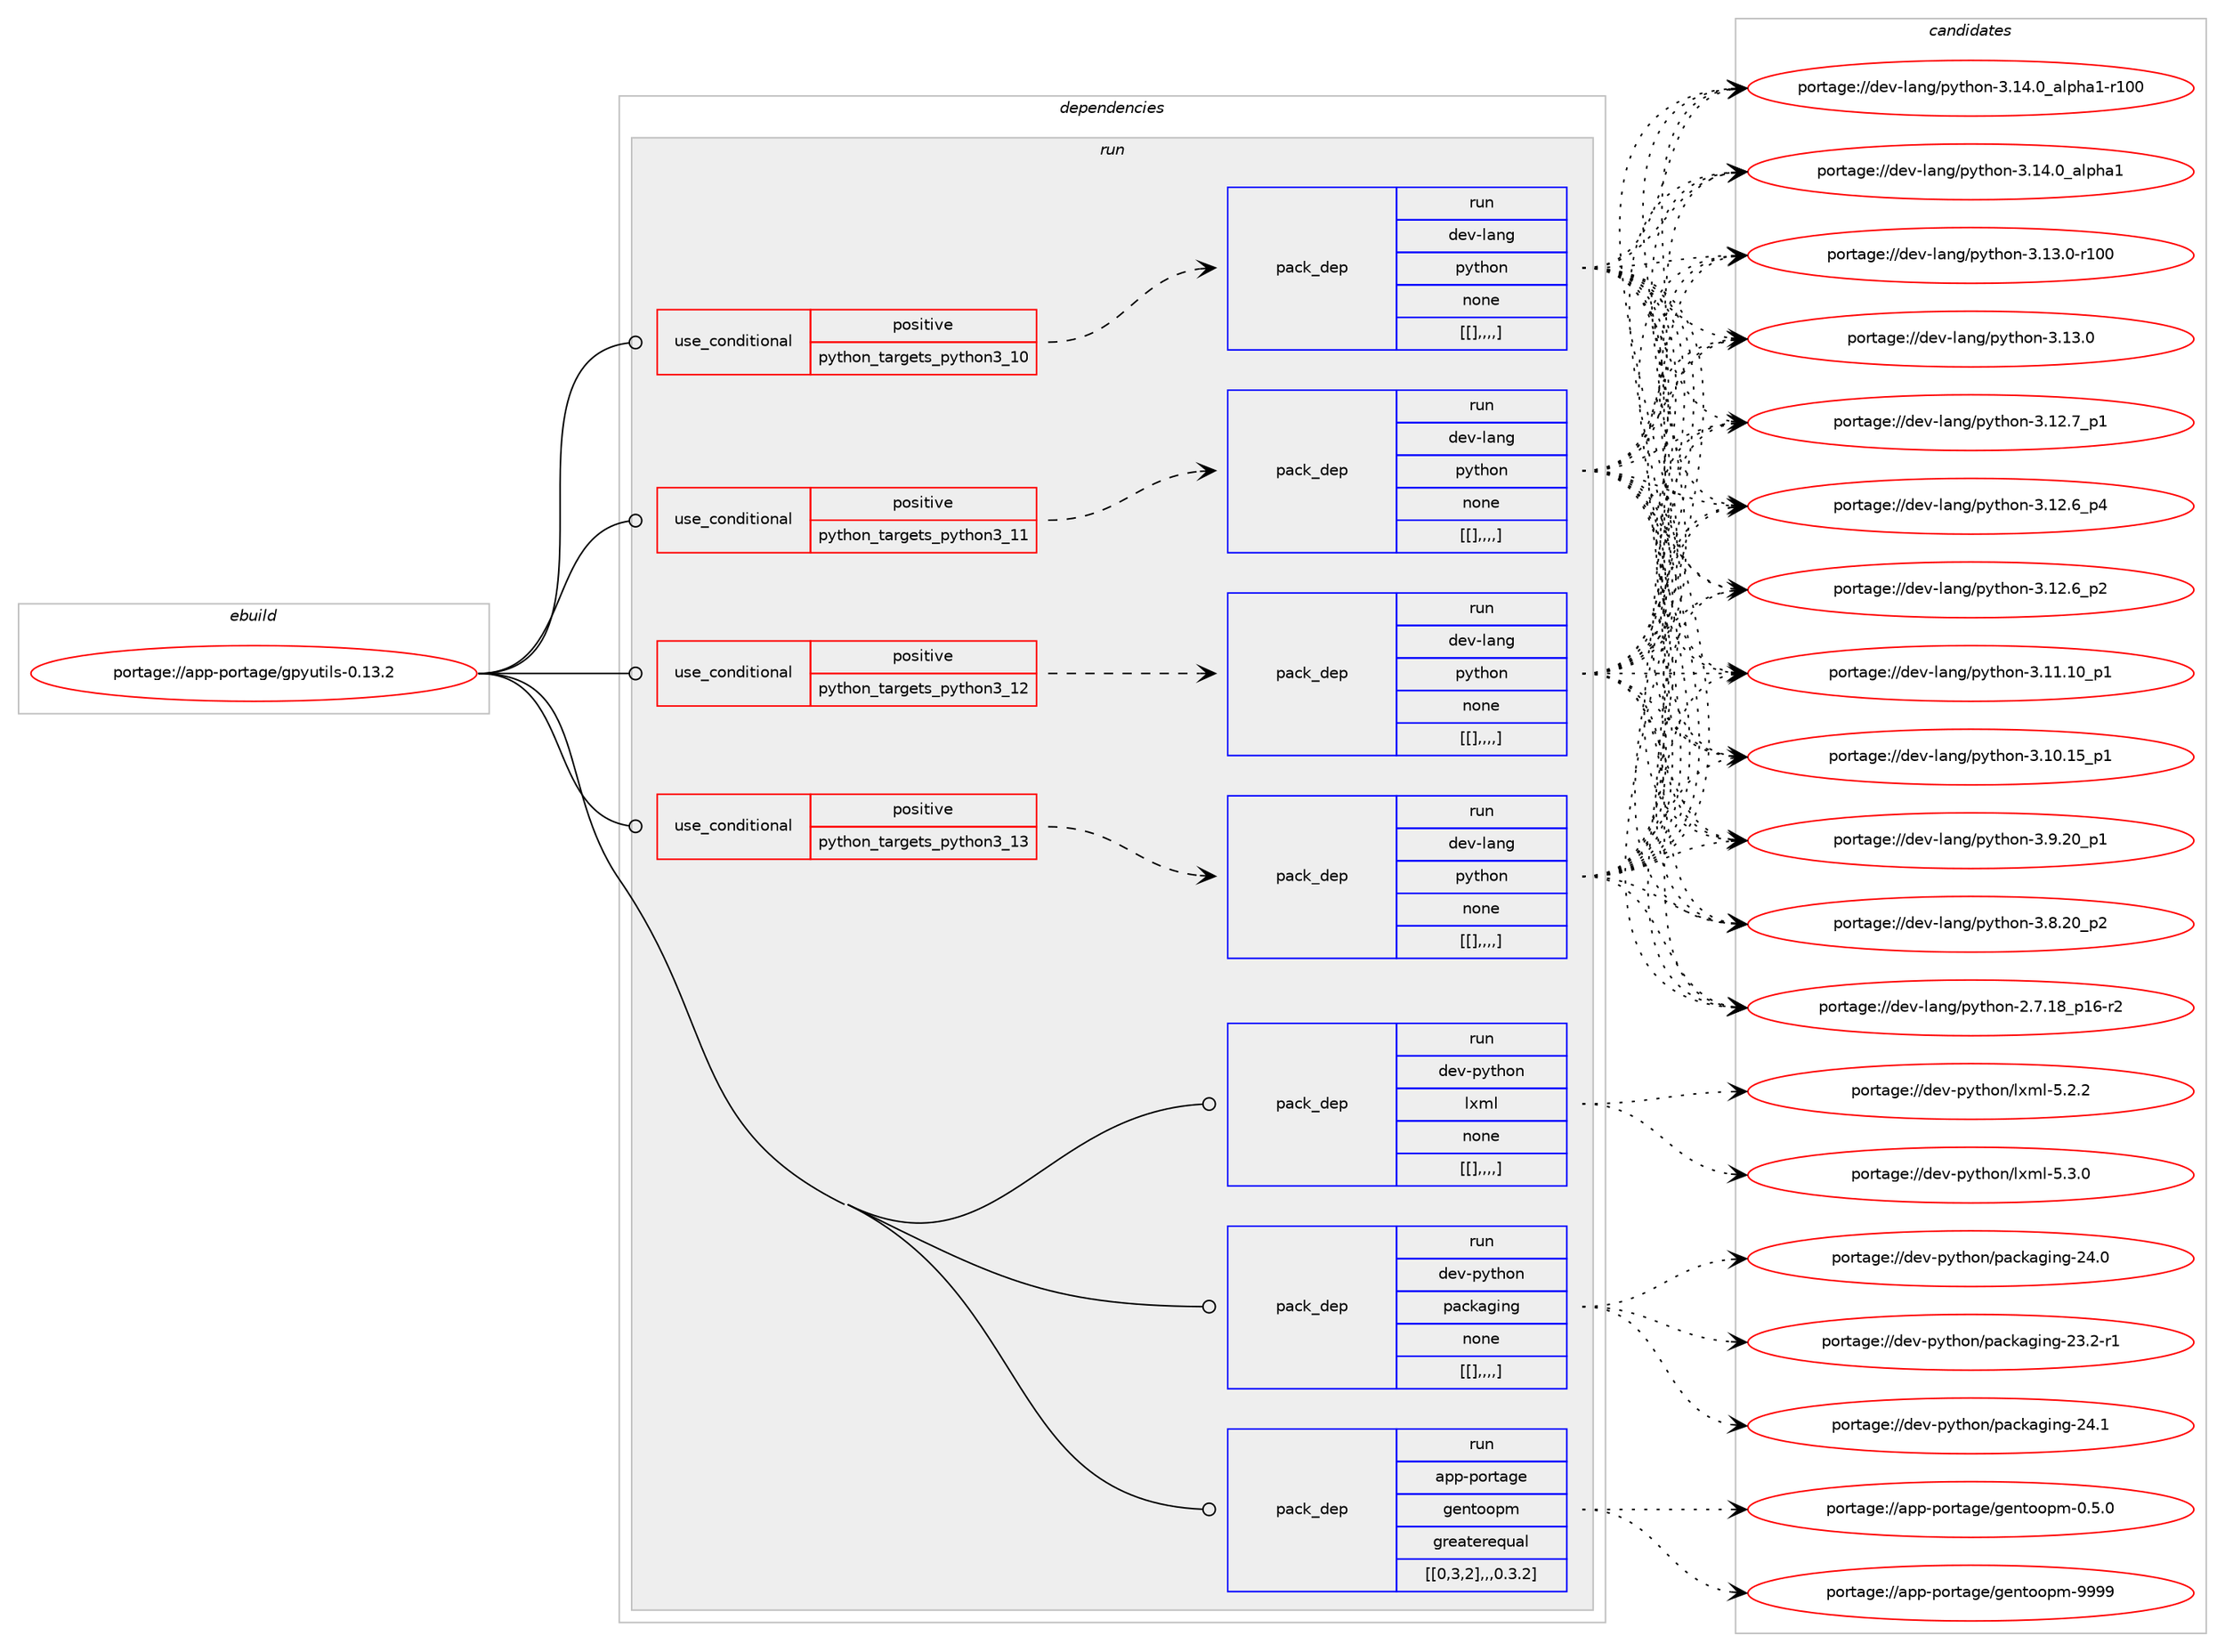 digraph prolog {

# *************
# Graph options
# *************

newrank=true;
concentrate=true;
compound=true;
graph [rankdir=LR,fontname=Helvetica,fontsize=10,ranksep=1.5];#, ranksep=2.5, nodesep=0.2];
edge  [arrowhead=vee];
node  [fontname=Helvetica,fontsize=10];

# **********
# The ebuild
# **********

subgraph cluster_leftcol {
color=gray;
label=<<i>ebuild</i>>;
id [label="portage://app-portage/gpyutils-0.13.2", color=red, width=4, href="../app-portage/gpyutils-0.13.2.svg"];
}

# ****************
# The dependencies
# ****************

subgraph cluster_midcol {
color=gray;
label=<<i>dependencies</i>>;
subgraph cluster_compile {
fillcolor="#eeeeee";
style=filled;
label=<<i>compile</i>>;
}
subgraph cluster_compileandrun {
fillcolor="#eeeeee";
style=filled;
label=<<i>compile and run</i>>;
}
subgraph cluster_run {
fillcolor="#eeeeee";
style=filled;
label=<<i>run</i>>;
subgraph cond15632 {
dependency54307 [label=<<TABLE BORDER="0" CELLBORDER="1" CELLSPACING="0" CELLPADDING="4"><TR><TD ROWSPAN="3" CELLPADDING="10">use_conditional</TD></TR><TR><TD>positive</TD></TR><TR><TD>python_targets_python3_10</TD></TR></TABLE>>, shape=none, color=red];
subgraph pack38130 {
dependency54321 [label=<<TABLE BORDER="0" CELLBORDER="1" CELLSPACING="0" CELLPADDING="4" WIDTH="220"><TR><TD ROWSPAN="6" CELLPADDING="30">pack_dep</TD></TR><TR><TD WIDTH="110">run</TD></TR><TR><TD>dev-lang</TD></TR><TR><TD>python</TD></TR><TR><TD>none</TD></TR><TR><TD>[[],,,,]</TD></TR></TABLE>>, shape=none, color=blue];
}
dependency54307:e -> dependency54321:w [weight=20,style="dashed",arrowhead="vee"];
}
id:e -> dependency54307:w [weight=20,style="solid",arrowhead="odot"];
subgraph cond15645 {
dependency54325 [label=<<TABLE BORDER="0" CELLBORDER="1" CELLSPACING="0" CELLPADDING="4"><TR><TD ROWSPAN="3" CELLPADDING="10">use_conditional</TD></TR><TR><TD>positive</TD></TR><TR><TD>python_targets_python3_11</TD></TR></TABLE>>, shape=none, color=red];
subgraph pack38144 {
dependency54344 [label=<<TABLE BORDER="0" CELLBORDER="1" CELLSPACING="0" CELLPADDING="4" WIDTH="220"><TR><TD ROWSPAN="6" CELLPADDING="30">pack_dep</TD></TR><TR><TD WIDTH="110">run</TD></TR><TR><TD>dev-lang</TD></TR><TR><TD>python</TD></TR><TR><TD>none</TD></TR><TR><TD>[[],,,,]</TD></TR></TABLE>>, shape=none, color=blue];
}
dependency54325:e -> dependency54344:w [weight=20,style="dashed",arrowhead="vee"];
}
id:e -> dependency54325:w [weight=20,style="solid",arrowhead="odot"];
subgraph cond15653 {
dependency54364 [label=<<TABLE BORDER="0" CELLBORDER="1" CELLSPACING="0" CELLPADDING="4"><TR><TD ROWSPAN="3" CELLPADDING="10">use_conditional</TD></TR><TR><TD>positive</TD></TR><TR><TD>python_targets_python3_12</TD></TR></TABLE>>, shape=none, color=red];
subgraph pack38172 {
dependency54367 [label=<<TABLE BORDER="0" CELLBORDER="1" CELLSPACING="0" CELLPADDING="4" WIDTH="220"><TR><TD ROWSPAN="6" CELLPADDING="30">pack_dep</TD></TR><TR><TD WIDTH="110">run</TD></TR><TR><TD>dev-lang</TD></TR><TR><TD>python</TD></TR><TR><TD>none</TD></TR><TR><TD>[[],,,,]</TD></TR></TABLE>>, shape=none, color=blue];
}
dependency54364:e -> dependency54367:w [weight=20,style="dashed",arrowhead="vee"];
}
id:e -> dependency54364:w [weight=20,style="solid",arrowhead="odot"];
subgraph cond15662 {
dependency54369 [label=<<TABLE BORDER="0" CELLBORDER="1" CELLSPACING="0" CELLPADDING="4"><TR><TD ROWSPAN="3" CELLPADDING="10">use_conditional</TD></TR><TR><TD>positive</TD></TR><TR><TD>python_targets_python3_13</TD></TR></TABLE>>, shape=none, color=red];
subgraph pack38175 {
dependency54402 [label=<<TABLE BORDER="0" CELLBORDER="1" CELLSPACING="0" CELLPADDING="4" WIDTH="220"><TR><TD ROWSPAN="6" CELLPADDING="30">pack_dep</TD></TR><TR><TD WIDTH="110">run</TD></TR><TR><TD>dev-lang</TD></TR><TR><TD>python</TD></TR><TR><TD>none</TD></TR><TR><TD>[[],,,,]</TD></TR></TABLE>>, shape=none, color=blue];
}
dependency54369:e -> dependency54402:w [weight=20,style="dashed",arrowhead="vee"];
}
id:e -> dependency54369:w [weight=20,style="solid",arrowhead="odot"];
subgraph pack38230 {
dependency54487 [label=<<TABLE BORDER="0" CELLBORDER="1" CELLSPACING="0" CELLPADDING="4" WIDTH="220"><TR><TD ROWSPAN="6" CELLPADDING="30">pack_dep</TD></TR><TR><TD WIDTH="110">run</TD></TR><TR><TD>app-portage</TD></TR><TR><TD>gentoopm</TD></TR><TR><TD>greaterequal</TD></TR><TR><TD>[[0,3,2],,,0.3.2]</TD></TR></TABLE>>, shape=none, color=blue];
}
id:e -> dependency54487:w [weight=20,style="solid",arrowhead="odot"];
subgraph pack38256 {
dependency54520 [label=<<TABLE BORDER="0" CELLBORDER="1" CELLSPACING="0" CELLPADDING="4" WIDTH="220"><TR><TD ROWSPAN="6" CELLPADDING="30">pack_dep</TD></TR><TR><TD WIDTH="110">run</TD></TR><TR><TD>dev-python</TD></TR><TR><TD>lxml</TD></TR><TR><TD>none</TD></TR><TR><TD>[[],,,,]</TD></TR></TABLE>>, shape=none, color=blue];
}
id:e -> dependency54520:w [weight=20,style="solid",arrowhead="odot"];
subgraph pack38276 {
dependency54526 [label=<<TABLE BORDER="0" CELLBORDER="1" CELLSPACING="0" CELLPADDING="4" WIDTH="220"><TR><TD ROWSPAN="6" CELLPADDING="30">pack_dep</TD></TR><TR><TD WIDTH="110">run</TD></TR><TR><TD>dev-python</TD></TR><TR><TD>packaging</TD></TR><TR><TD>none</TD></TR><TR><TD>[[],,,,]</TD></TR></TABLE>>, shape=none, color=blue];
}
id:e -> dependency54526:w [weight=20,style="solid",arrowhead="odot"];
}
}

# **************
# The candidates
# **************

subgraph cluster_choices {
rank=same;
color=gray;
label=<<i>candidates</i>>;

subgraph choice37236 {
color=black;
nodesep=1;
choice100101118451089711010347112121116104111110455146495246489597108112104974945114494848 [label="portage://dev-lang/python-3.14.0_alpha1-r100", color=red, width=4,href="../dev-lang/python-3.14.0_alpha1-r100.svg"];
choice1001011184510897110103471121211161041111104551464952464895971081121049749 [label="portage://dev-lang/python-3.14.0_alpha1", color=red, width=4,href="../dev-lang/python-3.14.0_alpha1.svg"];
choice1001011184510897110103471121211161041111104551464951464845114494848 [label="portage://dev-lang/python-3.13.0-r100", color=red, width=4,href="../dev-lang/python-3.13.0-r100.svg"];
choice10010111845108971101034711212111610411111045514649514648 [label="portage://dev-lang/python-3.13.0", color=red, width=4,href="../dev-lang/python-3.13.0.svg"];
choice100101118451089711010347112121116104111110455146495046559511249 [label="portage://dev-lang/python-3.12.7_p1", color=red, width=4,href="../dev-lang/python-3.12.7_p1.svg"];
choice100101118451089711010347112121116104111110455146495046549511252 [label="portage://dev-lang/python-3.12.6_p4", color=red, width=4,href="../dev-lang/python-3.12.6_p4.svg"];
choice100101118451089711010347112121116104111110455146495046549511250 [label="portage://dev-lang/python-3.12.6_p2", color=red, width=4,href="../dev-lang/python-3.12.6_p2.svg"];
choice10010111845108971101034711212111610411111045514649494649489511249 [label="portage://dev-lang/python-3.11.10_p1", color=red, width=4,href="../dev-lang/python-3.11.10_p1.svg"];
choice10010111845108971101034711212111610411111045514649484649539511249 [label="portage://dev-lang/python-3.10.15_p1", color=red, width=4,href="../dev-lang/python-3.10.15_p1.svg"];
choice100101118451089711010347112121116104111110455146574650489511249 [label="portage://dev-lang/python-3.9.20_p1", color=red, width=4,href="../dev-lang/python-3.9.20_p1.svg"];
choice100101118451089711010347112121116104111110455146564650489511250 [label="portage://dev-lang/python-3.8.20_p2", color=red, width=4,href="../dev-lang/python-3.8.20_p2.svg"];
choice100101118451089711010347112121116104111110455046554649569511249544511450 [label="portage://dev-lang/python-2.7.18_p16-r2", color=red, width=4,href="../dev-lang/python-2.7.18_p16-r2.svg"];
dependency54321:e -> choice100101118451089711010347112121116104111110455146495246489597108112104974945114494848:w [style=dotted,weight="100"];
dependency54321:e -> choice1001011184510897110103471121211161041111104551464952464895971081121049749:w [style=dotted,weight="100"];
dependency54321:e -> choice1001011184510897110103471121211161041111104551464951464845114494848:w [style=dotted,weight="100"];
dependency54321:e -> choice10010111845108971101034711212111610411111045514649514648:w [style=dotted,weight="100"];
dependency54321:e -> choice100101118451089711010347112121116104111110455146495046559511249:w [style=dotted,weight="100"];
dependency54321:e -> choice100101118451089711010347112121116104111110455146495046549511252:w [style=dotted,weight="100"];
dependency54321:e -> choice100101118451089711010347112121116104111110455146495046549511250:w [style=dotted,weight="100"];
dependency54321:e -> choice10010111845108971101034711212111610411111045514649494649489511249:w [style=dotted,weight="100"];
dependency54321:e -> choice10010111845108971101034711212111610411111045514649484649539511249:w [style=dotted,weight="100"];
dependency54321:e -> choice100101118451089711010347112121116104111110455146574650489511249:w [style=dotted,weight="100"];
dependency54321:e -> choice100101118451089711010347112121116104111110455146564650489511250:w [style=dotted,weight="100"];
dependency54321:e -> choice100101118451089711010347112121116104111110455046554649569511249544511450:w [style=dotted,weight="100"];
}
subgraph choice37249 {
color=black;
nodesep=1;
choice100101118451089711010347112121116104111110455146495246489597108112104974945114494848 [label="portage://dev-lang/python-3.14.0_alpha1-r100", color=red, width=4,href="../dev-lang/python-3.14.0_alpha1-r100.svg"];
choice1001011184510897110103471121211161041111104551464952464895971081121049749 [label="portage://dev-lang/python-3.14.0_alpha1", color=red, width=4,href="../dev-lang/python-3.14.0_alpha1.svg"];
choice1001011184510897110103471121211161041111104551464951464845114494848 [label="portage://dev-lang/python-3.13.0-r100", color=red, width=4,href="../dev-lang/python-3.13.0-r100.svg"];
choice10010111845108971101034711212111610411111045514649514648 [label="portage://dev-lang/python-3.13.0", color=red, width=4,href="../dev-lang/python-3.13.0.svg"];
choice100101118451089711010347112121116104111110455146495046559511249 [label="portage://dev-lang/python-3.12.7_p1", color=red, width=4,href="../dev-lang/python-3.12.7_p1.svg"];
choice100101118451089711010347112121116104111110455146495046549511252 [label="portage://dev-lang/python-3.12.6_p4", color=red, width=4,href="../dev-lang/python-3.12.6_p4.svg"];
choice100101118451089711010347112121116104111110455146495046549511250 [label="portage://dev-lang/python-3.12.6_p2", color=red, width=4,href="../dev-lang/python-3.12.6_p2.svg"];
choice10010111845108971101034711212111610411111045514649494649489511249 [label="portage://dev-lang/python-3.11.10_p1", color=red, width=4,href="../dev-lang/python-3.11.10_p1.svg"];
choice10010111845108971101034711212111610411111045514649484649539511249 [label="portage://dev-lang/python-3.10.15_p1", color=red, width=4,href="../dev-lang/python-3.10.15_p1.svg"];
choice100101118451089711010347112121116104111110455146574650489511249 [label="portage://dev-lang/python-3.9.20_p1", color=red, width=4,href="../dev-lang/python-3.9.20_p1.svg"];
choice100101118451089711010347112121116104111110455146564650489511250 [label="portage://dev-lang/python-3.8.20_p2", color=red, width=4,href="../dev-lang/python-3.8.20_p2.svg"];
choice100101118451089711010347112121116104111110455046554649569511249544511450 [label="portage://dev-lang/python-2.7.18_p16-r2", color=red, width=4,href="../dev-lang/python-2.7.18_p16-r2.svg"];
dependency54344:e -> choice100101118451089711010347112121116104111110455146495246489597108112104974945114494848:w [style=dotted,weight="100"];
dependency54344:e -> choice1001011184510897110103471121211161041111104551464952464895971081121049749:w [style=dotted,weight="100"];
dependency54344:e -> choice1001011184510897110103471121211161041111104551464951464845114494848:w [style=dotted,weight="100"];
dependency54344:e -> choice10010111845108971101034711212111610411111045514649514648:w [style=dotted,weight="100"];
dependency54344:e -> choice100101118451089711010347112121116104111110455146495046559511249:w [style=dotted,weight="100"];
dependency54344:e -> choice100101118451089711010347112121116104111110455146495046549511252:w [style=dotted,weight="100"];
dependency54344:e -> choice100101118451089711010347112121116104111110455146495046549511250:w [style=dotted,weight="100"];
dependency54344:e -> choice10010111845108971101034711212111610411111045514649494649489511249:w [style=dotted,weight="100"];
dependency54344:e -> choice10010111845108971101034711212111610411111045514649484649539511249:w [style=dotted,weight="100"];
dependency54344:e -> choice100101118451089711010347112121116104111110455146574650489511249:w [style=dotted,weight="100"];
dependency54344:e -> choice100101118451089711010347112121116104111110455146564650489511250:w [style=dotted,weight="100"];
dependency54344:e -> choice100101118451089711010347112121116104111110455046554649569511249544511450:w [style=dotted,weight="100"];
}
subgraph choice37267 {
color=black;
nodesep=1;
choice100101118451089711010347112121116104111110455146495246489597108112104974945114494848 [label="portage://dev-lang/python-3.14.0_alpha1-r100", color=red, width=4,href="../dev-lang/python-3.14.0_alpha1-r100.svg"];
choice1001011184510897110103471121211161041111104551464952464895971081121049749 [label="portage://dev-lang/python-3.14.0_alpha1", color=red, width=4,href="../dev-lang/python-3.14.0_alpha1.svg"];
choice1001011184510897110103471121211161041111104551464951464845114494848 [label="portage://dev-lang/python-3.13.0-r100", color=red, width=4,href="../dev-lang/python-3.13.0-r100.svg"];
choice10010111845108971101034711212111610411111045514649514648 [label="portage://dev-lang/python-3.13.0", color=red, width=4,href="../dev-lang/python-3.13.0.svg"];
choice100101118451089711010347112121116104111110455146495046559511249 [label="portage://dev-lang/python-3.12.7_p1", color=red, width=4,href="../dev-lang/python-3.12.7_p1.svg"];
choice100101118451089711010347112121116104111110455146495046549511252 [label="portage://dev-lang/python-3.12.6_p4", color=red, width=4,href="../dev-lang/python-3.12.6_p4.svg"];
choice100101118451089711010347112121116104111110455146495046549511250 [label="portage://dev-lang/python-3.12.6_p2", color=red, width=4,href="../dev-lang/python-3.12.6_p2.svg"];
choice10010111845108971101034711212111610411111045514649494649489511249 [label="portage://dev-lang/python-3.11.10_p1", color=red, width=4,href="../dev-lang/python-3.11.10_p1.svg"];
choice10010111845108971101034711212111610411111045514649484649539511249 [label="portage://dev-lang/python-3.10.15_p1", color=red, width=4,href="../dev-lang/python-3.10.15_p1.svg"];
choice100101118451089711010347112121116104111110455146574650489511249 [label="portage://dev-lang/python-3.9.20_p1", color=red, width=4,href="../dev-lang/python-3.9.20_p1.svg"];
choice100101118451089711010347112121116104111110455146564650489511250 [label="portage://dev-lang/python-3.8.20_p2", color=red, width=4,href="../dev-lang/python-3.8.20_p2.svg"];
choice100101118451089711010347112121116104111110455046554649569511249544511450 [label="portage://dev-lang/python-2.7.18_p16-r2", color=red, width=4,href="../dev-lang/python-2.7.18_p16-r2.svg"];
dependency54367:e -> choice100101118451089711010347112121116104111110455146495246489597108112104974945114494848:w [style=dotted,weight="100"];
dependency54367:e -> choice1001011184510897110103471121211161041111104551464952464895971081121049749:w [style=dotted,weight="100"];
dependency54367:e -> choice1001011184510897110103471121211161041111104551464951464845114494848:w [style=dotted,weight="100"];
dependency54367:e -> choice10010111845108971101034711212111610411111045514649514648:w [style=dotted,weight="100"];
dependency54367:e -> choice100101118451089711010347112121116104111110455146495046559511249:w [style=dotted,weight="100"];
dependency54367:e -> choice100101118451089711010347112121116104111110455146495046549511252:w [style=dotted,weight="100"];
dependency54367:e -> choice100101118451089711010347112121116104111110455146495046549511250:w [style=dotted,weight="100"];
dependency54367:e -> choice10010111845108971101034711212111610411111045514649494649489511249:w [style=dotted,weight="100"];
dependency54367:e -> choice10010111845108971101034711212111610411111045514649484649539511249:w [style=dotted,weight="100"];
dependency54367:e -> choice100101118451089711010347112121116104111110455146574650489511249:w [style=dotted,weight="100"];
dependency54367:e -> choice100101118451089711010347112121116104111110455146564650489511250:w [style=dotted,weight="100"];
dependency54367:e -> choice100101118451089711010347112121116104111110455046554649569511249544511450:w [style=dotted,weight="100"];
}
subgraph choice37298 {
color=black;
nodesep=1;
choice100101118451089711010347112121116104111110455146495246489597108112104974945114494848 [label="portage://dev-lang/python-3.14.0_alpha1-r100", color=red, width=4,href="../dev-lang/python-3.14.0_alpha1-r100.svg"];
choice1001011184510897110103471121211161041111104551464952464895971081121049749 [label="portage://dev-lang/python-3.14.0_alpha1", color=red, width=4,href="../dev-lang/python-3.14.0_alpha1.svg"];
choice1001011184510897110103471121211161041111104551464951464845114494848 [label="portage://dev-lang/python-3.13.0-r100", color=red, width=4,href="../dev-lang/python-3.13.0-r100.svg"];
choice10010111845108971101034711212111610411111045514649514648 [label="portage://dev-lang/python-3.13.0", color=red, width=4,href="../dev-lang/python-3.13.0.svg"];
choice100101118451089711010347112121116104111110455146495046559511249 [label="portage://dev-lang/python-3.12.7_p1", color=red, width=4,href="../dev-lang/python-3.12.7_p1.svg"];
choice100101118451089711010347112121116104111110455146495046549511252 [label="portage://dev-lang/python-3.12.6_p4", color=red, width=4,href="../dev-lang/python-3.12.6_p4.svg"];
choice100101118451089711010347112121116104111110455146495046549511250 [label="portage://dev-lang/python-3.12.6_p2", color=red, width=4,href="../dev-lang/python-3.12.6_p2.svg"];
choice10010111845108971101034711212111610411111045514649494649489511249 [label="portage://dev-lang/python-3.11.10_p1", color=red, width=4,href="../dev-lang/python-3.11.10_p1.svg"];
choice10010111845108971101034711212111610411111045514649484649539511249 [label="portage://dev-lang/python-3.10.15_p1", color=red, width=4,href="../dev-lang/python-3.10.15_p1.svg"];
choice100101118451089711010347112121116104111110455146574650489511249 [label="portage://dev-lang/python-3.9.20_p1", color=red, width=4,href="../dev-lang/python-3.9.20_p1.svg"];
choice100101118451089711010347112121116104111110455146564650489511250 [label="portage://dev-lang/python-3.8.20_p2", color=red, width=4,href="../dev-lang/python-3.8.20_p2.svg"];
choice100101118451089711010347112121116104111110455046554649569511249544511450 [label="portage://dev-lang/python-2.7.18_p16-r2", color=red, width=4,href="../dev-lang/python-2.7.18_p16-r2.svg"];
dependency54402:e -> choice100101118451089711010347112121116104111110455146495246489597108112104974945114494848:w [style=dotted,weight="100"];
dependency54402:e -> choice1001011184510897110103471121211161041111104551464952464895971081121049749:w [style=dotted,weight="100"];
dependency54402:e -> choice1001011184510897110103471121211161041111104551464951464845114494848:w [style=dotted,weight="100"];
dependency54402:e -> choice10010111845108971101034711212111610411111045514649514648:w [style=dotted,weight="100"];
dependency54402:e -> choice100101118451089711010347112121116104111110455146495046559511249:w [style=dotted,weight="100"];
dependency54402:e -> choice100101118451089711010347112121116104111110455146495046549511252:w [style=dotted,weight="100"];
dependency54402:e -> choice100101118451089711010347112121116104111110455146495046549511250:w [style=dotted,weight="100"];
dependency54402:e -> choice10010111845108971101034711212111610411111045514649494649489511249:w [style=dotted,weight="100"];
dependency54402:e -> choice10010111845108971101034711212111610411111045514649484649539511249:w [style=dotted,weight="100"];
dependency54402:e -> choice100101118451089711010347112121116104111110455146574650489511249:w [style=dotted,weight="100"];
dependency54402:e -> choice100101118451089711010347112121116104111110455146564650489511250:w [style=dotted,weight="100"];
dependency54402:e -> choice100101118451089711010347112121116104111110455046554649569511249544511450:w [style=dotted,weight="100"];
}
subgraph choice37306 {
color=black;
nodesep=1;
choice971121124511211111411697103101471031011101161111111121094557575757 [label="portage://app-portage/gentoopm-9999", color=red, width=4,href="../app-portage/gentoopm-9999.svg"];
choice97112112451121111141169710310147103101110116111111112109454846534648 [label="portage://app-portage/gentoopm-0.5.0", color=red, width=4,href="../app-portage/gentoopm-0.5.0.svg"];
dependency54487:e -> choice971121124511211111411697103101471031011101161111111121094557575757:w [style=dotted,weight="100"];
dependency54487:e -> choice97112112451121111141169710310147103101110116111111112109454846534648:w [style=dotted,weight="100"];
}
subgraph choice37318 {
color=black;
nodesep=1;
choice1001011184511212111610411111047108120109108455346514648 [label="portage://dev-python/lxml-5.3.0", color=red, width=4,href="../dev-python/lxml-5.3.0.svg"];
choice1001011184511212111610411111047108120109108455346504650 [label="portage://dev-python/lxml-5.2.2", color=red, width=4,href="../dev-python/lxml-5.2.2.svg"];
dependency54520:e -> choice1001011184511212111610411111047108120109108455346514648:w [style=dotted,weight="100"];
dependency54520:e -> choice1001011184511212111610411111047108120109108455346504650:w [style=dotted,weight="100"];
}
subgraph choice37320 {
color=black;
nodesep=1;
choice10010111845112121116104111110471129799107971031051101034550524649 [label="portage://dev-python/packaging-24.1", color=red, width=4,href="../dev-python/packaging-24.1.svg"];
choice10010111845112121116104111110471129799107971031051101034550524648 [label="portage://dev-python/packaging-24.0", color=red, width=4,href="../dev-python/packaging-24.0.svg"];
choice100101118451121211161041111104711297991079710310511010345505146504511449 [label="portage://dev-python/packaging-23.2-r1", color=red, width=4,href="../dev-python/packaging-23.2-r1.svg"];
dependency54526:e -> choice10010111845112121116104111110471129799107971031051101034550524649:w [style=dotted,weight="100"];
dependency54526:e -> choice10010111845112121116104111110471129799107971031051101034550524648:w [style=dotted,weight="100"];
dependency54526:e -> choice100101118451121211161041111104711297991079710310511010345505146504511449:w [style=dotted,weight="100"];
}
}

}
